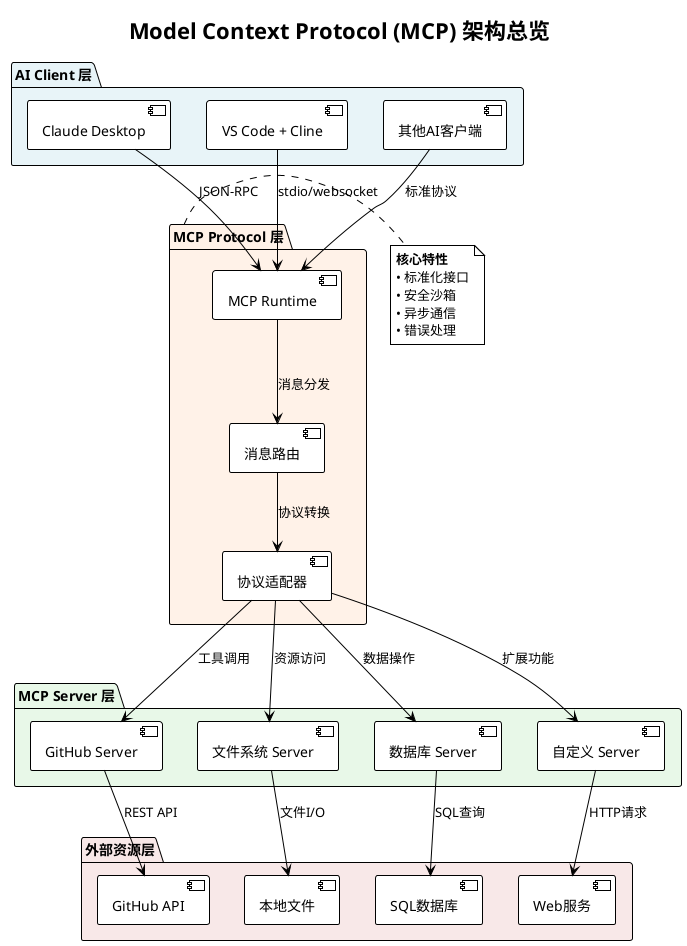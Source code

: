 @startuml MCP_Training_Diagrams
!theme plain

' 图表1: MCP架构总览
@startuml MCP_Architecture_Overview
!theme plain
title Model Context Protocol (MCP) 架构总览

package "AI Client 层" as ClientLayer #e8f4f8 {
    [Claude Desktop] as Claude
    [VS Code + Cline] as VSCode
    [其他AI客户端] as OtherClients
}

package "MCP Protocol 层" as ProtocolLayer #fff2e8 {
    [MCP Runtime] as Runtime
    [消息路由] as Router
    [协议适配器] as Adapter
}

package "MCP Server 层" as ServerLayer #e8f8e8 {
    [GitHub Server] as GitHub
    [文件系统 Server] as FileSystem
    [数据库 Server] as Database
    [自定义 Server] as Custom
}

package "外部资源层" as ResourceLayer #f8e8e8 {
    [GitHub API] as GitHubAPI
    [本地文件] as LocalFiles
    [SQL数据库] as SQLDatabase
    [Web服务] as WebServices
}

' 连接关系
Claude --> Runtime : "JSON-RPC"
VSCode --> Runtime : "stdio/websocket"
OtherClients --> Runtime : "标准协议"

Runtime --> Router : "消息分发"
Router --> Adapter : "协议转换"

Adapter --> GitHub : "工具调用"
Adapter --> FileSystem : "资源访问"
Adapter --> Database : "数据操作"
Adapter --> Custom : "扩展功能"

GitHub --> GitHubAPI : "REST API"
FileSystem --> LocalFiles : "文件I/O"
Database --> SQLDatabase : "SQL查询"
Custom --> WebServices : "HTTP请求"

note right of ProtocolLayer
  <b>核心特性</b>
  • 标准化接口
  • 安全沙箱
  • 异步通信
  • 错误处理
end note

@enduml

' 图表2: MCP通信架构
@startuml MCP_Communication_Architecture
!theme plain
title MCP通信架构详解

participant "AI Client" as Client
participant "MCP Runtime" as Runtime
participant "MCP Server" as Server
participant "外部资源" as Resource

== 初始化阶段 ==
Client -> Runtime: 启动MCP客户端
Runtime -> Server: 建立连接 (stdio/websocket)
Server -> Runtime: 返回服务器信息
Runtime -> Client: 准备就绪

== 能力发现阶段 ==
Client -> Runtime: 请求服务器能力
Runtime -> Server: list_tools()
Server -> Runtime: 返回工具列表
Runtime -> Client: 能力清单

== 工具调用阶段 ==
Client -> Runtime: call_tool(name, args)
Runtime -> Server: 转发工具调用
Server -> Resource: 执行具体操作
Resource -> Server: 返回操作结果
Server -> Runtime: 工具执行结果
Runtime -> Client: 格式化结果

== 资源访问阶段 ==
Client -> Runtime: read_resource(uri)
Runtime -> Server: 请求资源内容
Server -> Resource: 获取资源数据
Resource -> Server: 资源内容
Server -> Runtime: 序列化数据
Runtime -> Client: 资源内容

== 错误处理 ==
alt 操作失败
    Server -> Runtime: 错误信息
    Runtime -> Client: 标准化错误响应
else 超时处理
    Runtime -> Client: 超时错误
end

@enduml

' 图表3: MCP协议栈
@startuml MCP_Protocol_Stack
!theme plain
title MCP协议栈结构

package "应用层" as AppLayer #e3f2fd {
    [AI Assistant] as Assistant
    [用户界面] as UI
}

package "MCP应用协议层" as MCPAppLayer #fff3e0 {
    [工具调用] as Tools
    [资源访问] as Resources  
    [提示模板] as Prompts
    [采样控制] as Sampling
}

package "MCP核心协议层" as MCPCoreLayer #f3e5f5 {
    [消息格式] as MessageFormat
    [错误处理] as ErrorHandling
    [认证授权] as Auth
    [会话管理] as Session
}

package "传输层" as TransportLayer #e8f5e8 {
    [JSON-RPC 2.0] as JSONRPC
    [消息序列化] as Serialization
}

package "通信层" as CommLayer #ffebee {
    [stdio管道] as Stdio
    [WebSocket] as WebSocket
    [HTTP] as HTTP
}

' 垂直连接
Assistant --> Tools
UI --> Resources
Tools --> MessageFormat
Resources --> ErrorHandling
Prompts --> Auth
Sampling --> Session

MessageFormat --> JSONRPC
ErrorHandling --> Serialization

JSONRPC --> Stdio
Serialization --> WebSocket
JSONRPC --> HTTP

' 水平关系
Tools <--> Resources
MessageFormat <--> ErrorHandling
Stdio <--> WebSocket

note right of MCPCoreLayer
  <b>核心职责</b>
  • 消息路由
  • 状态管理  
  • 安全控制
  • 协议兼容
end note

@enduml

' 图表4: MCP实体关系图
@startuml MCP_Entity_Relationship
!theme plain
title MCP核心实体关系图

entity "Client (客户端)" as Client {
    * client_id : String
    --
    name : String
    version : String
    capabilities : Capabilities
}

entity "Server (服务器)" as Server {
    * server_id : String
    --
    name : String
    version : String
    tools : Tool[]
    resources : Resource[]
    prompts : Prompt[]
}

entity "Tool (工具)" as Tool {
    * name : String
    --
    description : String
    inputSchema : JSONSchema
    handler : Function
}

entity "Resource (资源)" as Resource {
    * uri : URI
    --
    name : String
    description : String
    mimeType : String
    content : Any
}

entity "Prompt (提示模板)" as Prompt {
    * name : String
    --
    description : String
    arguments : Argument[]
    template : String
}

entity "Message (消息)" as Message {
    * id : String
    --
    method : String
    params : Object
    result : Object
    error : Error
}

' 关系定义
Client ||--o{ Message : "发送/接收"
Server ||--o{ Message : "处理"
Server ||--o{ Tool : "提供"
Server ||--o{ Resource : "管理"  
Server ||--o{ Prompt : "包含"

Tool }o--|| Message : "通过消息调用"
Resource }o--|| Message : "通过消息访问"
Prompt }o--|| Message : "通过消息获取"

@enduml

' 图表5: MCP状态机
@startuml MCP_State_Machine  
!theme plain
title MCP连接状态机

[*] --> Disconnected : 初始状态

Disconnected --> Connecting : 启动连接
Connecting --> Connected : 连接成功
Connecting --> Disconnected : 连接失败

Connected --> Initializing : 开始初始化
Initializing --> Ready : 初始化完成
Initializing --> Error : 初始化失败

Ready --> Processing : 接收请求
Processing --> Ready : 处理完成
Processing --> Error : 处理失败

Error --> Ready : 错误恢复
Error --> Disconnected : 致命错误

Ready --> Disconnected : 主动断开
Connected --> Disconnected : 连接丢失

note right of Ready
  <b>就绪状态</b>
  • 可接收工具调用
  • 可访问资源
  • 可获取提示模板
end note

note right of Processing  
  <b>处理状态</b>
  • 执行工具逻辑
  • 访问外部资源
  • 返回处理结果
end note

@enduml

' 图表6: MCP安全模型
@startuml MCP_Security_Model
!theme plain
title MCP安全模型

package "客户端安全层" as ClientSecurity #e8f4f8 {
    [权限管理] as ClientAuth
    [请求验证] as ClientValid
    [数据加密] as ClientCrypto
}

package "协议安全层" as ProtocolSecurity #fff2e8 {
    [消息签名] as MessageSign
    [传输加密] as TransportCrypto
    [会话管理] as SessionMgmt
}

package "服务器安全层" as ServerSecurity #e8f8e8 {
    [访问控制] as AccessControl
    [资源隔离] as ResourceIsolation
    [审计日志] as AuditLog
}

package "外部接口安全" as ExternalSecurity #f8e8e8 {
    [API密钥管理] as APIKeys
    [网络防护] as NetworkProtection
    [数据脱敏] as DataMasking
}

' 安全流程
ClientAuth --> MessageSign : "认证令牌"
ClientValid --> TransportCrypto : "请求校验"
ClientCrypto --> SessionMgmt : "端到端加密"

MessageSign --> AccessControl : "权限验证"
TransportCrypto --> ResourceIsolation : "安全传输"
SessionMgmt --> AuditLog : "会话跟踪"

AccessControl --> APIKeys : "外部认证"
ResourceIsolation --> NetworkProtection : "网络隔离"
AuditLog --> DataMasking : "日志脱敏"

note bottom
  <b>安全原则</b>
  • 最小权限原则
  • 深度防御策略
  • 零信任架构
  • 数据保护合规
end note

@enduml

@enduml
